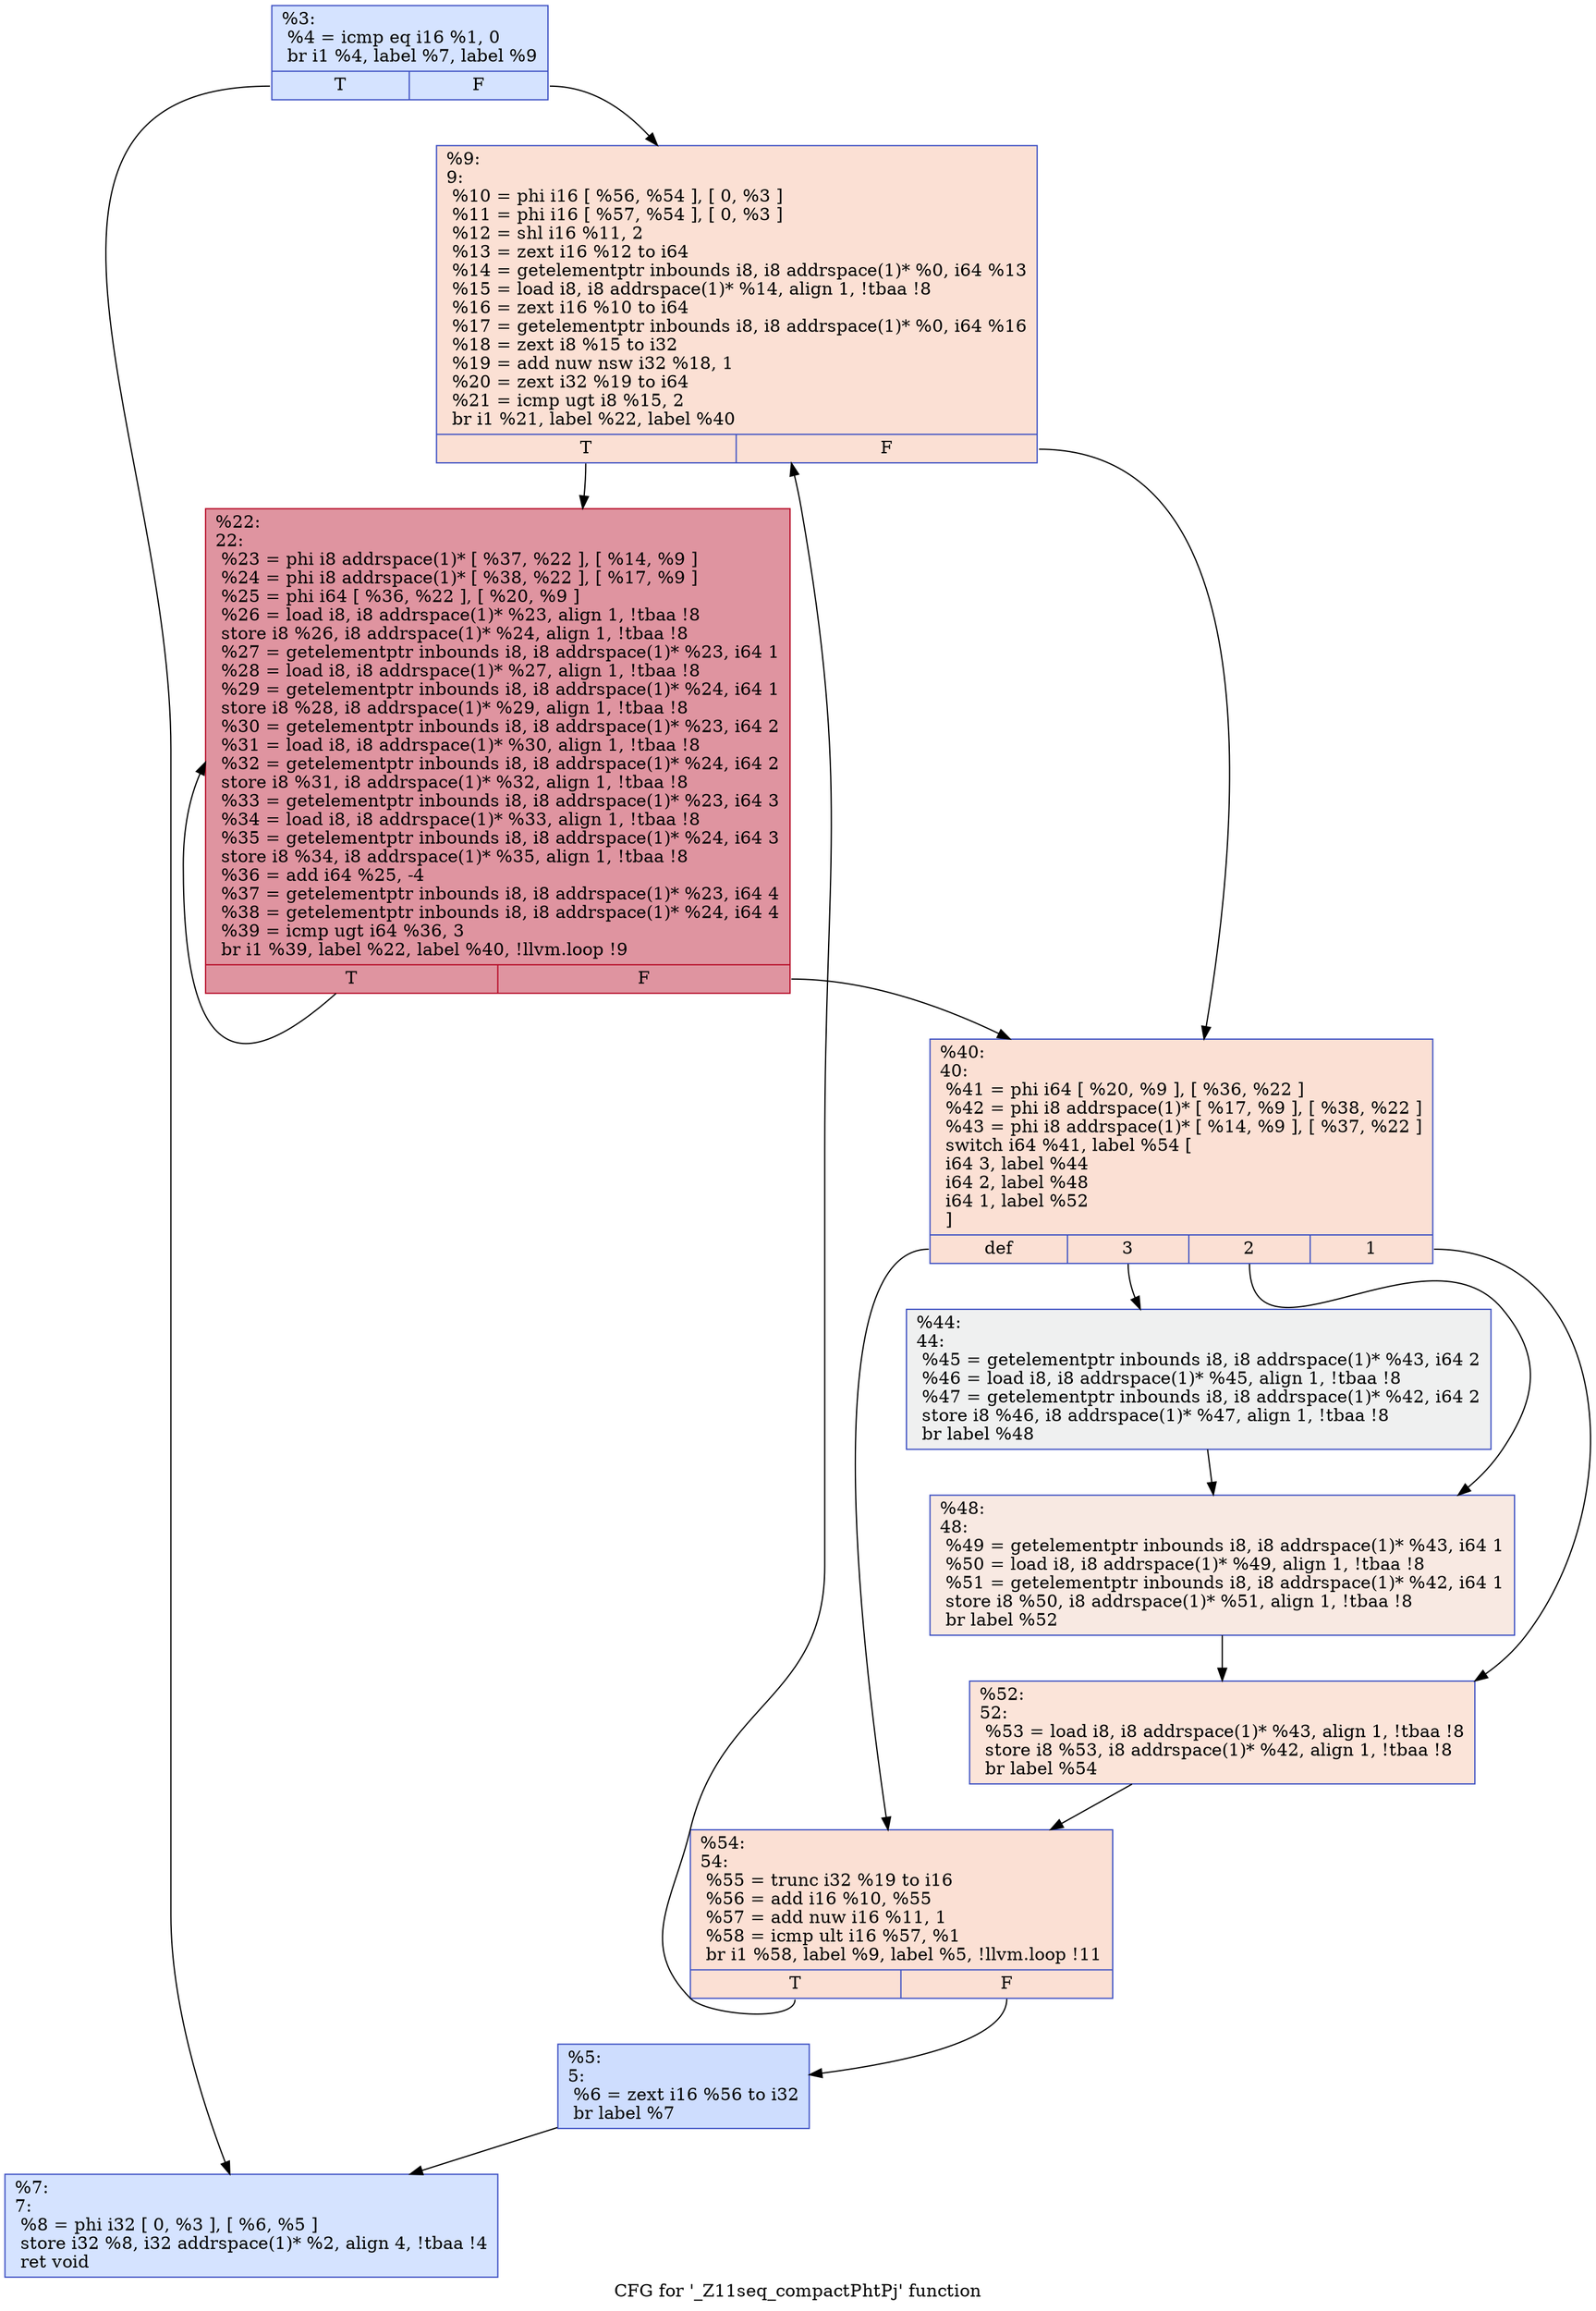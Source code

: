 digraph "CFG for '_Z11seq_compactPhtPj' function" {
	label="CFG for '_Z11seq_compactPhtPj' function";

	Node0x47ce7f0 [shape=record,color="#3d50c3ff", style=filled, fillcolor="#a1c0ff70",label="{%3:\l  %4 = icmp eq i16 %1, 0\l  br i1 %4, label %7, label %9\l|{<s0>T|<s1>F}}"];
	Node0x47ce7f0:s0 -> Node0x47cef30;
	Node0x47ce7f0:s1 -> Node0x47cefc0;
	Node0x47cf100 [shape=record,color="#3d50c3ff", style=filled, fillcolor="#8fb1fe70",label="{%5:\l5:                                                \l  %6 = zext i16 %56 to i32\l  br label %7\l}"];
	Node0x47cf100 -> Node0x47cef30;
	Node0x47cef30 [shape=record,color="#3d50c3ff", style=filled, fillcolor="#a1c0ff70",label="{%7:\l7:                                                \l  %8 = phi i32 [ 0, %3 ], [ %6, %5 ]\l  store i32 %8, i32 addrspace(1)* %2, align 4, !tbaa !4\l  ret void\l}"];
	Node0x47cefc0 [shape=record,color="#3d50c3ff", style=filled, fillcolor="#f7b99e70",label="{%9:\l9:                                                \l  %10 = phi i16 [ %56, %54 ], [ 0, %3 ]\l  %11 = phi i16 [ %57, %54 ], [ 0, %3 ]\l  %12 = shl i16 %11, 2\l  %13 = zext i16 %12 to i64\l  %14 = getelementptr inbounds i8, i8 addrspace(1)* %0, i64 %13\l  %15 = load i8, i8 addrspace(1)* %14, align 1, !tbaa !8\l  %16 = zext i16 %10 to i64\l  %17 = getelementptr inbounds i8, i8 addrspace(1)* %0, i64 %16\l  %18 = zext i8 %15 to i32\l  %19 = add nuw nsw i32 %18, 1\l  %20 = zext i32 %19 to i64\l  %21 = icmp ugt i8 %15, 2\l  br i1 %21, label %22, label %40\l|{<s0>T|<s1>F}}"];
	Node0x47cefc0:s0 -> Node0x47d0900;
	Node0x47cefc0:s1 -> Node0x47d0990;
	Node0x47d0900 [shape=record,color="#b70d28ff", style=filled, fillcolor="#b70d2870",label="{%22:\l22:                                               \l  %23 = phi i8 addrspace(1)* [ %37, %22 ], [ %14, %9 ]\l  %24 = phi i8 addrspace(1)* [ %38, %22 ], [ %17, %9 ]\l  %25 = phi i64 [ %36, %22 ], [ %20, %9 ]\l  %26 = load i8, i8 addrspace(1)* %23, align 1, !tbaa !8\l  store i8 %26, i8 addrspace(1)* %24, align 1, !tbaa !8\l  %27 = getelementptr inbounds i8, i8 addrspace(1)* %23, i64 1\l  %28 = load i8, i8 addrspace(1)* %27, align 1, !tbaa !8\l  %29 = getelementptr inbounds i8, i8 addrspace(1)* %24, i64 1\l  store i8 %28, i8 addrspace(1)* %29, align 1, !tbaa !8\l  %30 = getelementptr inbounds i8, i8 addrspace(1)* %23, i64 2\l  %31 = load i8, i8 addrspace(1)* %30, align 1, !tbaa !8\l  %32 = getelementptr inbounds i8, i8 addrspace(1)* %24, i64 2\l  store i8 %31, i8 addrspace(1)* %32, align 1, !tbaa !8\l  %33 = getelementptr inbounds i8, i8 addrspace(1)* %23, i64 3\l  %34 = load i8, i8 addrspace(1)* %33, align 1, !tbaa !8\l  %35 = getelementptr inbounds i8, i8 addrspace(1)* %24, i64 3\l  store i8 %34, i8 addrspace(1)* %35, align 1, !tbaa !8\l  %36 = add i64 %25, -4\l  %37 = getelementptr inbounds i8, i8 addrspace(1)* %23, i64 4\l  %38 = getelementptr inbounds i8, i8 addrspace(1)* %24, i64 4\l  %39 = icmp ugt i64 %36, 3\l  br i1 %39, label %22, label %40, !llvm.loop !9\l|{<s0>T|<s1>F}}"];
	Node0x47d0900:s0 -> Node0x47d0900;
	Node0x47d0900:s1 -> Node0x47d0990;
	Node0x47d0990 [shape=record,color="#3d50c3ff", style=filled, fillcolor="#f7b99e70",label="{%40:\l40:                                               \l  %41 = phi i64 [ %20, %9 ], [ %36, %22 ]\l  %42 = phi i8 addrspace(1)* [ %17, %9 ], [ %38, %22 ]\l  %43 = phi i8 addrspace(1)* [ %14, %9 ], [ %37, %22 ]\l  switch i64 %41, label %54 [\l    i64 3, label %44\l    i64 2, label %48\l    i64 1, label %52\l  ]\l|{<s0>def|<s1>3|<s2>2|<s3>1}}"];
	Node0x47d0990:s0 -> Node0x47cff80;
	Node0x47d0990:s1 -> Node0x47d2330;
	Node0x47d0990:s2 -> Node0x47d2380;
	Node0x47d0990:s3 -> Node0x47d2410;
	Node0x47d2330 [shape=record,color="#3d50c3ff", style=filled, fillcolor="#dbdcde70",label="{%44:\l44:                                               \l  %45 = getelementptr inbounds i8, i8 addrspace(1)* %43, i64 2\l  %46 = load i8, i8 addrspace(1)* %45, align 1, !tbaa !8\l  %47 = getelementptr inbounds i8, i8 addrspace(1)* %42, i64 2\l  store i8 %46, i8 addrspace(1)* %47, align 1, !tbaa !8\l  br label %48\l}"];
	Node0x47d2330 -> Node0x47d2380;
	Node0x47d2380 [shape=record,color="#3d50c3ff", style=filled, fillcolor="#efcebd70",label="{%48:\l48:                                               \l  %49 = getelementptr inbounds i8, i8 addrspace(1)* %43, i64 1\l  %50 = load i8, i8 addrspace(1)* %49, align 1, !tbaa !8\l  %51 = getelementptr inbounds i8, i8 addrspace(1)* %42, i64 1\l  store i8 %50, i8 addrspace(1)* %51, align 1, !tbaa !8\l  br label %52\l}"];
	Node0x47d2380 -> Node0x47d2410;
	Node0x47d2410 [shape=record,color="#3d50c3ff", style=filled, fillcolor="#f5c1a970",label="{%52:\l52:                                               \l  %53 = load i8, i8 addrspace(1)* %43, align 1, !tbaa !8\l  store i8 %53, i8 addrspace(1)* %42, align 1, !tbaa !8\l  br label %54\l}"];
	Node0x47d2410 -> Node0x47cff80;
	Node0x47cff80 [shape=record,color="#3d50c3ff", style=filled, fillcolor="#f7b99e70",label="{%54:\l54:                                               \l  %55 = trunc i32 %19 to i16\l  %56 = add i16 %10, %55\l  %57 = add nuw i16 %11, 1\l  %58 = icmp ult i16 %57, %1\l  br i1 %58, label %9, label %5, !llvm.loop !11\l|{<s0>T|<s1>F}}"];
	Node0x47cff80:s0 -> Node0x47cefc0;
	Node0x47cff80:s1 -> Node0x47cf100;
}
